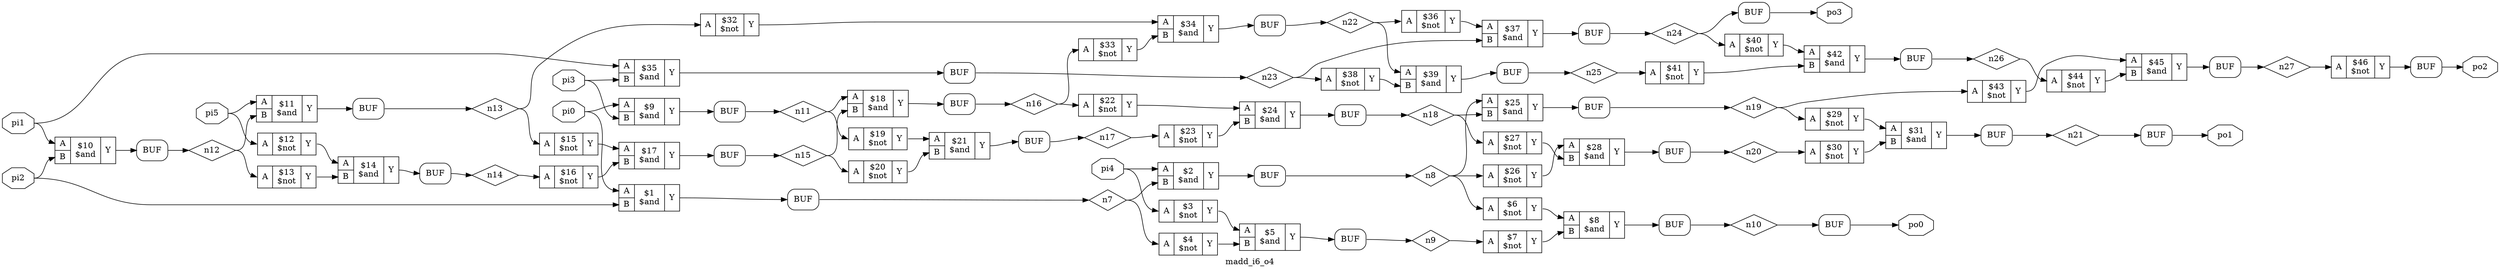 digraph "madd_i6_o4" {
label="madd_i6_o4";
rankdir="LR";
remincross=true;
n47 [ shape=diamond, label="n27", color="black", fontcolor="black" ];
n48 [ shape=diamond, label="n26", color="black", fontcolor="black" ];
n49 [ shape=diamond, label="n25", color="black", fontcolor="black" ];
n50 [ shape=diamond, label="n24", color="black", fontcolor="black" ];
n51 [ shape=diamond, label="n23", color="black", fontcolor="black" ];
n52 [ shape=diamond, label="n22", color="black", fontcolor="black" ];
n53 [ shape=diamond, label="n21", color="black", fontcolor="black" ];
n54 [ shape=diamond, label="n20", color="black", fontcolor="black" ];
n55 [ shape=diamond, label="n19", color="black", fontcolor="black" ];
n56 [ shape=diamond, label="n18", color="black", fontcolor="black" ];
n57 [ shape=diamond, label="n17", color="black", fontcolor="black" ];
n58 [ shape=diamond, label="n16", color="black", fontcolor="black" ];
n59 [ shape=diamond, label="n15", color="black", fontcolor="black" ];
n60 [ shape=diamond, label="n14", color="black", fontcolor="black" ];
n61 [ shape=diamond, label="n13", color="black", fontcolor="black" ];
n62 [ shape=diamond, label="n12", color="black", fontcolor="black" ];
n63 [ shape=diamond, label="n11", color="black", fontcolor="black" ];
n64 [ shape=diamond, label="n10", color="black", fontcolor="black" ];
n65 [ shape=diamond, label="n9", color="black", fontcolor="black" ];
n66 [ shape=diamond, label="n8", color="black", fontcolor="black" ];
n67 [ shape=diamond, label="n7", color="black", fontcolor="black" ];
n68 [ shape=octagon, label="po3", color="black", fontcolor="black" ];
n69 [ shape=octagon, label="po2", color="black", fontcolor="black" ];
n70 [ shape=octagon, label="po1", color="black", fontcolor="black" ];
n71 [ shape=octagon, label="po0", color="black", fontcolor="black" ];
n72 [ shape=octagon, label="pi5", color="black", fontcolor="black" ];
n73 [ shape=octagon, label="pi4", color="black", fontcolor="black" ];
n74 [ shape=octagon, label="pi3", color="black", fontcolor="black" ];
n75 [ shape=octagon, label="pi2", color="black", fontcolor="black" ];
n76 [ shape=octagon, label="pi1", color="black", fontcolor="black" ];
n77 [ shape=octagon, label="pi0", color="black", fontcolor="black" ];
c80 [ shape=record, label="{{<p78> A}|$46\n$not|{<p79> Y}}" ];
c82 [ shape=record, label="{{<p78> A|<p81> B}|$45\n$and|{<p79> Y}}" ];
c83 [ shape=record, label="{{<p78> A}|$44\n$not|{<p79> Y}}" ];
c84 [ shape=record, label="{{<p78> A}|$43\n$not|{<p79> Y}}" ];
c85 [ shape=record, label="{{<p78> A|<p81> B}|$42\n$and|{<p79> Y}}" ];
c86 [ shape=record, label="{{<p78> A}|$41\n$not|{<p79> Y}}" ];
c87 [ shape=record, label="{{<p78> A}|$40\n$not|{<p79> Y}}" ];
c88 [ shape=record, label="{{<p78> A|<p81> B}|$39\n$and|{<p79> Y}}" ];
c89 [ shape=record, label="{{<p78> A}|$38\n$not|{<p79> Y}}" ];
c90 [ shape=record, label="{{<p78> A|<p81> B}|$37\n$and|{<p79> Y}}" ];
c91 [ shape=record, label="{{<p78> A}|$36\n$not|{<p79> Y}}" ];
c92 [ shape=record, label="{{<p78> A|<p81> B}|$35\n$and|{<p79> Y}}" ];
c93 [ shape=record, label="{{<p78> A|<p81> B}|$34\n$and|{<p79> Y}}" ];
c94 [ shape=record, label="{{<p78> A}|$33\n$not|{<p79> Y}}" ];
c95 [ shape=record, label="{{<p78> A}|$32\n$not|{<p79> Y}}" ];
c96 [ shape=record, label="{{<p78> A|<p81> B}|$31\n$and|{<p79> Y}}" ];
c97 [ shape=record, label="{{<p78> A}|$30\n$not|{<p79> Y}}" ];
c98 [ shape=record, label="{{<p78> A}|$29\n$not|{<p79> Y}}" ];
c99 [ shape=record, label="{{<p78> A|<p81> B}|$28\n$and|{<p79> Y}}" ];
c100 [ shape=record, label="{{<p78> A}|$27\n$not|{<p79> Y}}" ];
c101 [ shape=record, label="{{<p78> A}|$26\n$not|{<p79> Y}}" ];
c102 [ shape=record, label="{{<p78> A|<p81> B}|$25\n$and|{<p79> Y}}" ];
c103 [ shape=record, label="{{<p78> A|<p81> B}|$24\n$and|{<p79> Y}}" ];
c104 [ shape=record, label="{{<p78> A}|$23\n$not|{<p79> Y}}" ];
c105 [ shape=record, label="{{<p78> A}|$22\n$not|{<p79> Y}}" ];
c106 [ shape=record, label="{{<p78> A|<p81> B}|$21\n$and|{<p79> Y}}" ];
c107 [ shape=record, label="{{<p78> A}|$20\n$not|{<p79> Y}}" ];
c108 [ shape=record, label="{{<p78> A}|$19\n$not|{<p79> Y}}" ];
c109 [ shape=record, label="{{<p78> A|<p81> B}|$18\n$and|{<p79> Y}}" ];
c110 [ shape=record, label="{{<p78> A|<p81> B}|$17\n$and|{<p79> Y}}" ];
c111 [ shape=record, label="{{<p78> A}|$16\n$not|{<p79> Y}}" ];
c112 [ shape=record, label="{{<p78> A}|$15\n$not|{<p79> Y}}" ];
c113 [ shape=record, label="{{<p78> A|<p81> B}|$14\n$and|{<p79> Y}}" ];
c114 [ shape=record, label="{{<p78> A}|$13\n$not|{<p79> Y}}" ];
c115 [ shape=record, label="{{<p78> A}|$12\n$not|{<p79> Y}}" ];
c116 [ shape=record, label="{{<p78> A|<p81> B}|$11\n$and|{<p79> Y}}" ];
c117 [ shape=record, label="{{<p78> A|<p81> B}|$10\n$and|{<p79> Y}}" ];
c118 [ shape=record, label="{{<p78> A|<p81> B}|$9\n$and|{<p79> Y}}" ];
c119 [ shape=record, label="{{<p78> A|<p81> B}|$8\n$and|{<p79> Y}}" ];
c120 [ shape=record, label="{{<p78> A}|$7\n$not|{<p79> Y}}" ];
c121 [ shape=record, label="{{<p78> A}|$6\n$not|{<p79> Y}}" ];
c122 [ shape=record, label="{{<p78> A|<p81> B}|$5\n$and|{<p79> Y}}" ];
c123 [ shape=record, label="{{<p78> A}|$4\n$not|{<p79> Y}}" ];
c124 [ shape=record, label="{{<p78> A}|$3\n$not|{<p79> Y}}" ];
c125 [ shape=record, label="{{<p78> A|<p81> B}|$2\n$and|{<p79> Y}}" ];
c126 [ shape=record, label="{{<p78> A|<p81> B}|$1\n$and|{<p79> Y}}" ];
x0 [shape=box, style=rounded, label="BUF"];
x1 [shape=box, style=rounded, label="BUF"];
x2 [shape=box, style=rounded, label="BUF"];
x3 [shape=box, style=rounded, label="BUF"];
x4 [shape=box, style=rounded, label="BUF"];
x5 [shape=box, style=rounded, label="BUF"];
x6 [shape=box, style=rounded, label="BUF"];
x7 [shape=box, style=rounded, label="BUF"];
x8 [shape=box, style=rounded, label="BUF"];
x9 [shape=box, style=rounded, label="BUF"];
x10 [shape=box, style=rounded, label="BUF"];
x11 [shape=box, style=rounded, label="BUF"];
x12 [shape=box, style=rounded, label="BUF"];
x13 [shape=box, style=rounded, label="BUF"];
x14 [shape=box, style=rounded, label="BUF"];
x15 [shape=box, style=rounded, label="BUF"];
x16 [shape=box, style=rounded, label="BUF"];
x17 [shape=box, style=rounded, label="BUF"];
x18 [shape=box, style=rounded, label="BUF"];
x19 [shape=box, style=rounded, label="BUF"];
x20 [shape=box, style=rounded, label="BUF"];
x21 [shape=box, style=rounded, label="BUF"];
x22 [shape=box, style=rounded, label="BUF"];
x23 [shape=box, style=rounded, label="BUF"];
x24 [shape=box, style=rounded, label="BUF"];
c80:p79:e -> x23:w:w [color="black", label=""];
c90:p79:e -> x17:w:w [color="black", label=""];
c91:p79:e -> c90:p78:w [color="black", label=""];
c92:p79:e -> x16:w:w [color="black", label=""];
c93:p79:e -> x15:w:w [color="black", label=""];
c94:p79:e -> c93:p81:w [color="black", label=""];
c95:p79:e -> c93:p78:w [color="black", label=""];
c96:p79:e -> x14:w:w [color="black", label=""];
c97:p79:e -> c96:p81:w [color="black", label=""];
c98:p79:e -> c96:p78:w [color="black", label=""];
c99:p79:e -> x13:w:w [color="black", label=""];
c82:p79:e -> x20:w:w [color="black", label=""];
c100:p79:e -> c99:p81:w [color="black", label=""];
c101:p79:e -> c99:p78:w [color="black", label=""];
c102:p79:e -> x12:w:w [color="black", label=""];
c103:p79:e -> x11:w:w [color="black", label=""];
c104:p79:e -> c103:p81:w [color="black", label=""];
c105:p79:e -> c103:p78:w [color="black", label=""];
c106:p79:e -> x10:w:w [color="black", label=""];
c107:p79:e -> c106:p81:w [color="black", label=""];
c108:p79:e -> c106:p78:w [color="black", label=""];
c109:p79:e -> x9:w:w [color="black", label=""];
c83:p79:e -> c82:p81:w [color="black", label=""];
c110:p79:e -> x8:w:w [color="black", label=""];
c111:p79:e -> c110:p81:w [color="black", label=""];
c112:p79:e -> c110:p78:w [color="black", label=""];
c113:p79:e -> x7:w:w [color="black", label=""];
c114:p79:e -> c113:p81:w [color="black", label=""];
c115:p79:e -> c113:p78:w [color="black", label=""];
c116:p79:e -> x6:w:w [color="black", label=""];
c117:p79:e -> x5:w:w [color="black", label=""];
c118:p79:e -> x4:w:w [color="black", label=""];
c119:p79:e -> x3:w:w [color="black", label=""];
c84:p79:e -> c82:p78:w [color="black", label=""];
c120:p79:e -> c119:p81:w [color="black", label=""];
c121:p79:e -> c119:p78:w [color="black", label=""];
c122:p79:e -> x2:w:w [color="black", label=""];
c123:p79:e -> c122:p81:w [color="black", label=""];
c124:p79:e -> c122:p78:w [color="black", label=""];
c125:p79:e -> x1:w:w [color="black", label=""];
c126:p79:e -> x0:w:w [color="black", label=""];
x20:e:e -> n47:w [color="black", label=""];
n47:e -> c80:p78:w [color="black", label=""];
x19:e:e -> n48:w [color="black", label=""];
n48:e -> c83:p78:w [color="black", label=""];
x18:e:e -> n49:w [color="black", label=""];
n49:e -> c86:p78:w [color="black", label=""];
c85:p79:e -> x19:w:w [color="black", label=""];
x17:e:e -> n50:w [color="black", label=""];
n50:e -> c87:p78:w [color="black", label=""];
n50:e -> x24:w:w [color="black", label=""];
x16:e:e -> n51:w [color="black", label=""];
n51:e -> c89:p78:w [color="black", label=""];
n51:e -> c90:p81:w [color="black", label=""];
x15:e:e -> n52:w [color="black", label=""];
n52:e -> c88:p78:w [color="black", label=""];
n52:e -> c91:p78:w [color="black", label=""];
x14:e:e -> n53:w [color="black", label=""];
n53:e -> x22:w:w [color="black", label=""];
x13:e:e -> n54:w [color="black", label=""];
n54:e -> c97:p78:w [color="black", label=""];
x12:e:e -> n55:w [color="black", label=""];
n55:e -> c84:p78:w [color="black", label=""];
n55:e -> c98:p78:w [color="black", label=""];
x11:e:e -> n56:w [color="black", label=""];
n56:e -> c100:p78:w [color="black", label=""];
n56:e -> c102:p81:w [color="black", label=""];
x10:e:e -> n57:w [color="black", label=""];
n57:e -> c104:p78:w [color="black", label=""];
x9:e:e -> n58:w [color="black", label=""];
n58:e -> c105:p78:w [color="black", label=""];
n58:e -> c94:p78:w [color="black", label=""];
x8:e:e -> n59:w [color="black", label=""];
n59:e -> c107:p78:w [color="black", label=""];
n59:e -> c109:p81:w [color="black", label=""];
c86:p79:e -> c85:p81:w [color="black", label=""];
x7:e:e -> n60:w [color="black", label=""];
n60:e -> c111:p78:w [color="black", label=""];
x6:e:e -> n61:w [color="black", label=""];
n61:e -> c112:p78:w [color="black", label=""];
n61:e -> c95:p78:w [color="black", label=""];
x5:e:e -> n62:w [color="black", label=""];
n62:e -> c114:p78:w [color="black", label=""];
n62:e -> c116:p81:w [color="black", label=""];
x4:e:e -> n63:w [color="black", label=""];
n63:e -> c108:p78:w [color="black", label=""];
n63:e -> c109:p78:w [color="black", label=""];
x3:e:e -> n64:w [color="black", label=""];
n64:e -> x21:w:w [color="black", label=""];
x2:e:e -> n65:w [color="black", label=""];
n65:e -> c120:p78:w [color="black", label=""];
x1:e:e -> n66:w [color="black", label=""];
n66:e -> c101:p78:w [color="black", label=""];
n66:e -> c102:p78:w [color="black", label=""];
n66:e -> c121:p78:w [color="black", label=""];
x0:e:e -> n67:w [color="black", label=""];
n67:e -> c123:p78:w [color="black", label=""];
n67:e -> c125:p81:w [color="black", label=""];
x24:e:e -> n68:w [color="black", label=""];
x23:e:e -> n69:w [color="black", label=""];
c87:p79:e -> c85:p78:w [color="black", label=""];
x22:e:e -> n70:w [color="black", label=""];
x21:e:e -> n71:w [color="black", label=""];
n72:e -> c115:p78:w [color="black", label=""];
n72:e -> c116:p78:w [color="black", label=""];
n73:e -> c124:p78:w [color="black", label=""];
n73:e -> c125:p78:w [color="black", label=""];
n74:e -> c118:p81:w [color="black", label=""];
n74:e -> c92:p81:w [color="black", label=""];
n75:e -> c117:p81:w [color="black", label=""];
n75:e -> c126:p81:w [color="black", label=""];
n76:e -> c117:p78:w [color="black", label=""];
n76:e -> c92:p78:w [color="black", label=""];
n77:e -> c118:p78:w [color="black", label=""];
n77:e -> c126:p78:w [color="black", label=""];
c88:p79:e -> x18:w:w [color="black", label=""];
c89:p79:e -> c88:p81:w [color="black", label=""];
}
